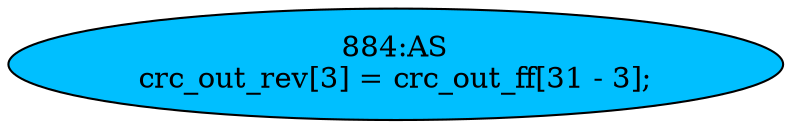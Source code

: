 strict digraph "" {
	node [label="\N"];
	"884:AS"	 [ast="<pyverilog.vparser.ast.Assign object at 0x7f01261e8950>",
		def_var="['crc_out_rev']",
		fillcolor=deepskyblue,
		label="884:AS
crc_out_rev[3] = crc_out_ff[31 - 3];",
		statements="[]",
		style=filled,
		typ=Assign,
		use_var="['crc_out_ff']"];
}
